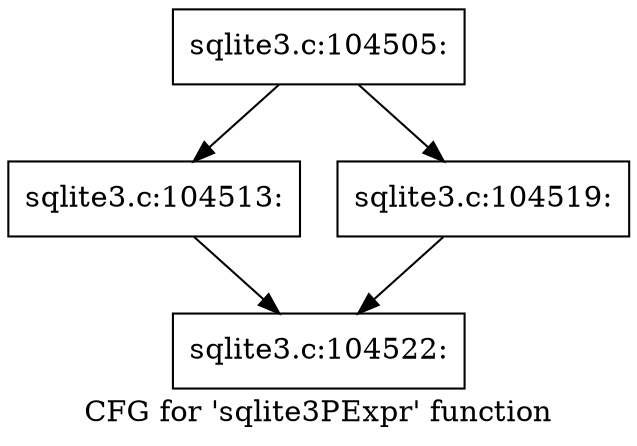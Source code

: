 digraph "CFG for 'sqlite3PExpr' function" {
	label="CFG for 'sqlite3PExpr' function";

	Node0x55c0f90eb310 [shape=record,label="{sqlite3.c:104505:}"];
	Node0x55c0f90eb310 -> Node0x55c0f910a390;
	Node0x55c0f90eb310 -> Node0x55c0f910a430;
	Node0x55c0f910a390 [shape=record,label="{sqlite3.c:104513:}"];
	Node0x55c0f910a390 -> Node0x55c0f910a3e0;
	Node0x55c0f910a430 [shape=record,label="{sqlite3.c:104519:}"];
	Node0x55c0f910a430 -> Node0x55c0f910a3e0;
	Node0x55c0f910a3e0 [shape=record,label="{sqlite3.c:104522:}"];
}

